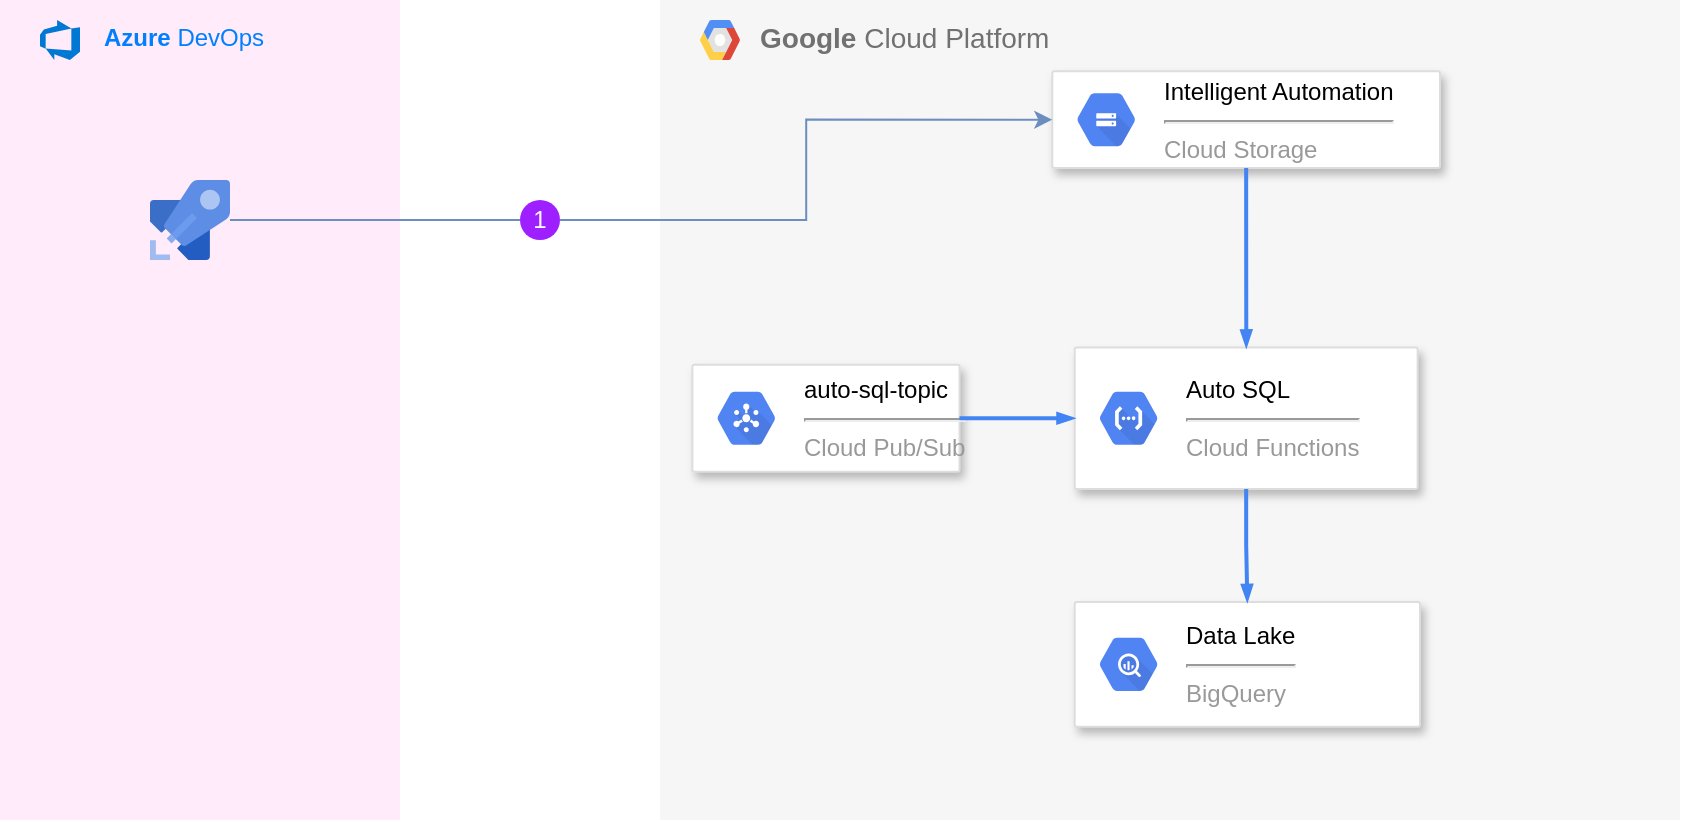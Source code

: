 <mxfile version="15.5.1" type="github">
  <diagram id="f106602c-feb2-e66a-4537-3a34d633f6aa" name="Page-1">
    <mxGraphModel dx="1038" dy="613" grid="1" gridSize="10" guides="1" tooltips="1" connect="1" arrows="1" fold="1" page="1" pageScale="1" pageWidth="1169" pageHeight="827" background="none" math="0" shadow="0">
      <root>
        <mxCell id="0" />
        <mxCell id="1" parent="0" />
        <mxCell id="PlTXi9dPVwTUDiqTKwLx-1021" value="&lt;b&gt;Google &lt;/b&gt;Cloud Platform" style="fillColor=#F6F6F6;strokeColor=none;shadow=0;gradientColor=none;fontSize=14;align=left;spacing=10;fontColor=#717171;9E9E9E;verticalAlign=top;spacingTop=-4;fontStyle=0;spacingLeft=40;html=1;" vertex="1" parent="1">
          <mxGeometry x="460" y="60" width="510" height="410" as="geometry" />
        </mxCell>
        <mxCell id="PlTXi9dPVwTUDiqTKwLx-1022" value="" style="shape=mxgraph.gcp2.google_cloud_platform;fillColor=#F6F6F6;strokeColor=none;shadow=0;gradientColor=none;" vertex="1" parent="PlTXi9dPVwTUDiqTKwLx-1021">
          <mxGeometry width="20" height="20" relative="1" as="geometry">
            <mxPoint x="20" y="10" as="offset" />
          </mxGeometry>
        </mxCell>
        <mxCell id="PlTXi9dPVwTUDiqTKwLx-1023" value="" style="strokeColor=#dddddd;shadow=1;strokeWidth=1;rounded=1;absoluteArcSize=1;arcSize=2;" vertex="1" parent="PlTXi9dPVwTUDiqTKwLx-1021">
          <mxGeometry x="196.15" y="35.65" width="193.85" height="48.39" as="geometry" />
        </mxCell>
        <mxCell id="PlTXi9dPVwTUDiqTKwLx-1024" value="&lt;font color=&quot;#000000&quot;&gt;Intelligent Automation&lt;br&gt;&lt;/font&gt;&lt;hr&gt;Cloud Storage" style="sketch=0;dashed=0;connectable=0;html=1;fillColor=#5184F3;strokeColor=none;shape=mxgraph.gcp2.hexIcon;prIcon=cloud_storage;part=1;labelPosition=right;verticalLabelPosition=middle;align=left;verticalAlign=middle;spacingLeft=5;fontColor=#999999;fontSize=12;" vertex="1" parent="PlTXi9dPVwTUDiqTKwLx-1023">
          <mxGeometry y="0.5" width="44" height="39" relative="1" as="geometry">
            <mxPoint x="5" y="-19.5" as="offset" />
          </mxGeometry>
        </mxCell>
        <mxCell id="PlTXi9dPVwTUDiqTKwLx-1025" value="" style="strokeColor=#dddddd;shadow=1;strokeWidth=1;rounded=1;absoluteArcSize=1;arcSize=2;" vertex="1" parent="PlTXi9dPVwTUDiqTKwLx-1021">
          <mxGeometry x="207.35" y="173.8" width="171.46" height="70.65" as="geometry" />
        </mxCell>
        <mxCell id="PlTXi9dPVwTUDiqTKwLx-1026" value="&lt;font color=&quot;#000000&quot;&gt;Auto SQL&lt;br&gt;&lt;/font&gt;&lt;hr&gt;Cloud Functions" style="sketch=0;dashed=0;connectable=0;html=1;fillColor=#5184F3;strokeColor=none;shape=mxgraph.gcp2.hexIcon;prIcon=cloud_functions;part=1;labelPosition=right;verticalLabelPosition=middle;align=left;verticalAlign=middle;spacingLeft=5;fontColor=#999999;fontSize=12;" vertex="1" parent="PlTXi9dPVwTUDiqTKwLx-1025">
          <mxGeometry y="0.5" width="44" height="39" relative="1" as="geometry">
            <mxPoint x="5" y="-19.5" as="offset" />
          </mxGeometry>
        </mxCell>
        <mxCell id="PlTXi9dPVwTUDiqTKwLx-1027" value="" style="edgeStyle=orthogonalEdgeStyle;fontSize=12;html=1;endArrow=blockThin;endFill=1;rounded=0;strokeWidth=2;endSize=4;startSize=4;dashed=0;strokeColor=#4284F3;fontColor=#000000;exitX=0.5;exitY=1;exitDx=0;exitDy=0;" edge="1" parent="PlTXi9dPVwTUDiqTKwLx-1021" source="PlTXi9dPVwTUDiqTKwLx-1023" target="PlTXi9dPVwTUDiqTKwLx-1025">
          <mxGeometry width="100" relative="1" as="geometry">
            <mxPoint x="78.462" y="151.522" as="sourcePoint" />
            <mxPoint x="156.923" y="151.522" as="targetPoint" />
          </mxGeometry>
        </mxCell>
        <mxCell id="PlTXi9dPVwTUDiqTKwLx-1028" value="" style="strokeColor=#dddddd;shadow=1;strokeWidth=1;rounded=1;absoluteArcSize=1;arcSize=2;fontColor=#000000;" vertex="1" parent="PlTXi9dPVwTUDiqTKwLx-1021">
          <mxGeometry x="207.35" y="301" width="172.65" height="62.39" as="geometry" />
        </mxCell>
        <mxCell id="PlTXi9dPVwTUDiqTKwLx-1029" value="&lt;font color=&quot;#000000&quot;&gt;Data Lake&lt;br&gt;&lt;/font&gt;&lt;hr&gt;BigQuery" style="sketch=0;dashed=0;connectable=0;html=1;fillColor=#5184F3;strokeColor=none;shape=mxgraph.gcp2.hexIcon;prIcon=bigquery;part=1;labelPosition=right;verticalLabelPosition=middle;align=left;verticalAlign=middle;spacingLeft=5;fontColor=#999999;fontSize=12;" vertex="1" parent="PlTXi9dPVwTUDiqTKwLx-1028">
          <mxGeometry y="0.5" width="44" height="39" relative="1" as="geometry">
            <mxPoint x="5" y="-19.5" as="offset" />
          </mxGeometry>
        </mxCell>
        <mxCell id="PlTXi9dPVwTUDiqTKwLx-1030" value="" style="edgeStyle=orthogonalEdgeStyle;fontSize=12;html=1;endArrow=blockThin;endFill=1;rounded=0;strokeWidth=2;endSize=4;startSize=4;dashed=0;strokeColor=#4284F3;fontColor=#000000;exitX=0.5;exitY=1;exitDx=0;exitDy=0;entryX=0.5;entryY=0;entryDx=0;entryDy=0;" edge="1" parent="PlTXi9dPVwTUDiqTKwLx-1021" source="PlTXi9dPVwTUDiqTKwLx-1025" target="PlTXi9dPVwTUDiqTKwLx-1028">
          <mxGeometry width="100" relative="1" as="geometry">
            <mxPoint x="78.462" y="231.739" as="sourcePoint" />
            <mxPoint x="156.923" y="231.739" as="targetPoint" />
          </mxGeometry>
        </mxCell>
        <mxCell id="PlTXi9dPVwTUDiqTKwLx-1031" value="" style="strokeColor=#dddddd;shadow=1;strokeWidth=1;rounded=1;absoluteArcSize=1;arcSize=2;fontColor=#000000;" vertex="1" parent="PlTXi9dPVwTUDiqTKwLx-1021">
          <mxGeometry x="16.19" y="182.384" width="133.571" height="53.482" as="geometry" />
        </mxCell>
        <mxCell id="PlTXi9dPVwTUDiqTKwLx-1032" value="&lt;font color=&quot;#000000&quot;&gt;auto-sql-topic&lt;br&gt;&lt;/font&gt;&lt;hr&gt;Cloud Pub/Sub" style="sketch=0;dashed=0;connectable=0;html=1;fillColor=#5184F3;strokeColor=none;shape=mxgraph.gcp2.hexIcon;prIcon=cloud_pubsub;part=1;labelPosition=right;verticalLabelPosition=middle;align=left;verticalAlign=middle;spacingLeft=5;fontColor=#999999;fontSize=12;" vertex="1" parent="PlTXi9dPVwTUDiqTKwLx-1031">
          <mxGeometry y="0.5" width="44" height="39" relative="1" as="geometry">
            <mxPoint x="5" y="-19.5" as="offset" />
          </mxGeometry>
        </mxCell>
        <mxCell id="PlTXi9dPVwTUDiqTKwLx-1033" value="" style="edgeStyle=orthogonalEdgeStyle;fontSize=12;html=1;endArrow=blockThin;endFill=1;rounded=0;strokeWidth=2;endSize=4;startSize=4;dashed=0;strokeColor=#4284F3;fontColor=#000000;exitX=1;exitY=0.5;exitDx=0;exitDy=0;" edge="1" parent="PlTXi9dPVwTUDiqTKwLx-1021" source="PlTXi9dPVwTUDiqTKwLx-1031" target="PlTXi9dPVwTUDiqTKwLx-1025">
          <mxGeometry width="100" relative="1" as="geometry">
            <mxPoint x="109.286" y="222.826" as="sourcePoint" />
            <mxPoint x="182.143" y="222.826" as="targetPoint" />
          </mxGeometry>
        </mxCell>
        <mxCell id="PlTXi9dPVwTUDiqTKwLx-1060" value="" style="whiteSpace=wrap;html=1;fillColor=#FFEBFA;strokeColor=none;" vertex="1" parent="1">
          <mxGeometry x="130" y="60" width="200" height="410" as="geometry" />
        </mxCell>
        <mxCell id="PlTXi9dPVwTUDiqTKwLx-1062" value="" style="sketch=0;aspect=fixed;html=1;points=[];align=center;image;fontSize=12;image=img/lib/mscae/Azure_DevOps.svg;fontColor=#000000;fillColor=#FFEBFA;" vertex="1" parent="1">
          <mxGeometry x="150" y="70" width="20" height="20" as="geometry" />
        </mxCell>
        <mxCell id="PlTXi9dPVwTUDiqTKwLx-1063" value="&lt;font face=&quot;helvetica&quot; style=&quot;font-size: 12px&quot; color=&quot;#007fff&quot;&gt;&lt;b&gt;Azure &lt;/b&gt;DevOps&lt;/font&gt;" style="text;whiteSpace=wrap;html=1;fontColor=#000000;" vertex="1" parent="1">
          <mxGeometry x="180" y="65" width="140" height="30" as="geometry" />
        </mxCell>
        <mxCell id="PlTXi9dPVwTUDiqTKwLx-1066" style="edgeStyle=orthogonalEdgeStyle;rounded=0;orthogonalLoop=1;jettySize=auto;html=1;entryX=0;entryY=0.5;entryDx=0;entryDy=0;fontSize=12;fontColor=#007FFF;fillColor=#dae8fc;strokeColor=#6c8ebf;startArrow=none;" edge="1" parent="1" source="PlTXi9dPVwTUDiqTKwLx-1068" target="PlTXi9dPVwTUDiqTKwLx-1023">
          <mxGeometry relative="1" as="geometry" />
        </mxCell>
        <mxCell id="PlTXi9dPVwTUDiqTKwLx-1064" value="" style="sketch=0;aspect=fixed;html=1;points=[];align=center;image;fontSize=12;image=img/lib/mscae/Azure_Pipelines.svg;fontColor=#007FFF;fillColor=#FFEBFA;" vertex="1" parent="1">
          <mxGeometry x="205" y="150" width="40" height="40" as="geometry" />
        </mxCell>
        <mxCell id="PlTXi9dPVwTUDiqTKwLx-1068" value="&lt;font color=&quot;#ffffff&quot;&gt;1&lt;/font&gt;" style="ellipse;whiteSpace=wrap;html=1;fontSize=12;fontColor=#007FFF;fillColor=#9E1FFF;strokeColor=none;" vertex="1" parent="1">
          <mxGeometry x="390" y="160" width="20" height="20" as="geometry" />
        </mxCell>
        <mxCell id="PlTXi9dPVwTUDiqTKwLx-1069" value="" style="edgeStyle=orthogonalEdgeStyle;rounded=0;orthogonalLoop=1;jettySize=auto;html=1;entryX=0;entryY=0.5;entryDx=0;entryDy=0;fontSize=12;fontColor=#007FFF;fillColor=#dae8fc;strokeColor=#6c8ebf;endArrow=none;" edge="1" parent="1" source="PlTXi9dPVwTUDiqTKwLx-1064" target="PlTXi9dPVwTUDiqTKwLx-1068">
          <mxGeometry relative="1" as="geometry">
            <mxPoint x="245" y="170" as="sourcePoint" />
            <mxPoint x="656.15" y="119.845" as="targetPoint" />
          </mxGeometry>
        </mxCell>
      </root>
    </mxGraphModel>
  </diagram>
</mxfile>
